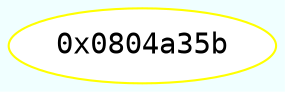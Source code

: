 digraph code {
	graph [bgcolor=azure fontsize=8 fontname="Courier" splines="ortho"];
	node [fillcolor=gray style=filled];
	edge [arrowhead="normal"];
	"0x0804a35b" [URL="sym.divide/0x0804a35b", fillcolor="white",color="yellow", fontname="Courier",label="0x0804a35b"]
}
